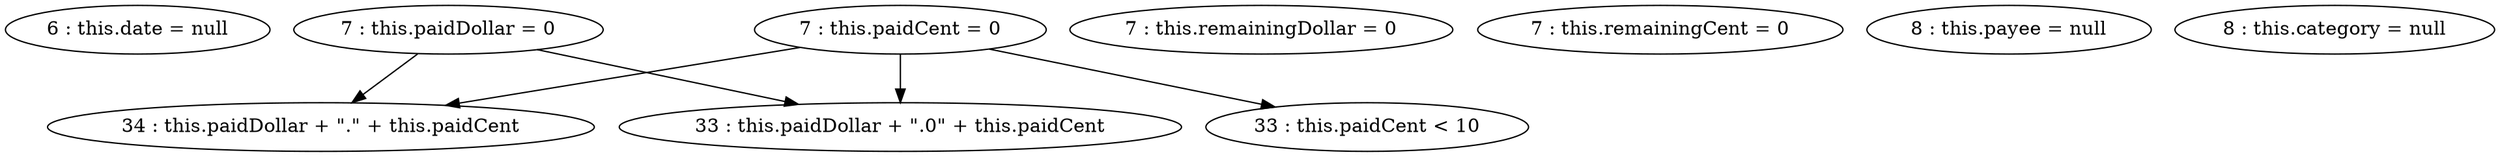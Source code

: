 digraph G {
"6 : this.date = null"
"7 : this.paidDollar = 0"
"7 : this.paidDollar = 0" -> "33 : this.paidDollar + \".0\" + this.paidCent"
"7 : this.paidDollar = 0" -> "34 : this.paidDollar + \".\" + this.paidCent"
"7 : this.paidCent = 0"
"7 : this.paidCent = 0" -> "33 : this.paidDollar + \".0\" + this.paidCent"
"7 : this.paidCent = 0" -> "33 : this.paidCent < 10"
"7 : this.paidCent = 0" -> "34 : this.paidDollar + \".\" + this.paidCent"
"7 : this.remainingDollar = 0"
"7 : this.remainingCent = 0"
"8 : this.payee = null"
"8 : this.category = null"
"33 : this.paidCent < 10"
"33 : this.paidDollar + \".0\" + this.paidCent"
"34 : this.paidDollar + \".\" + this.paidCent"
}